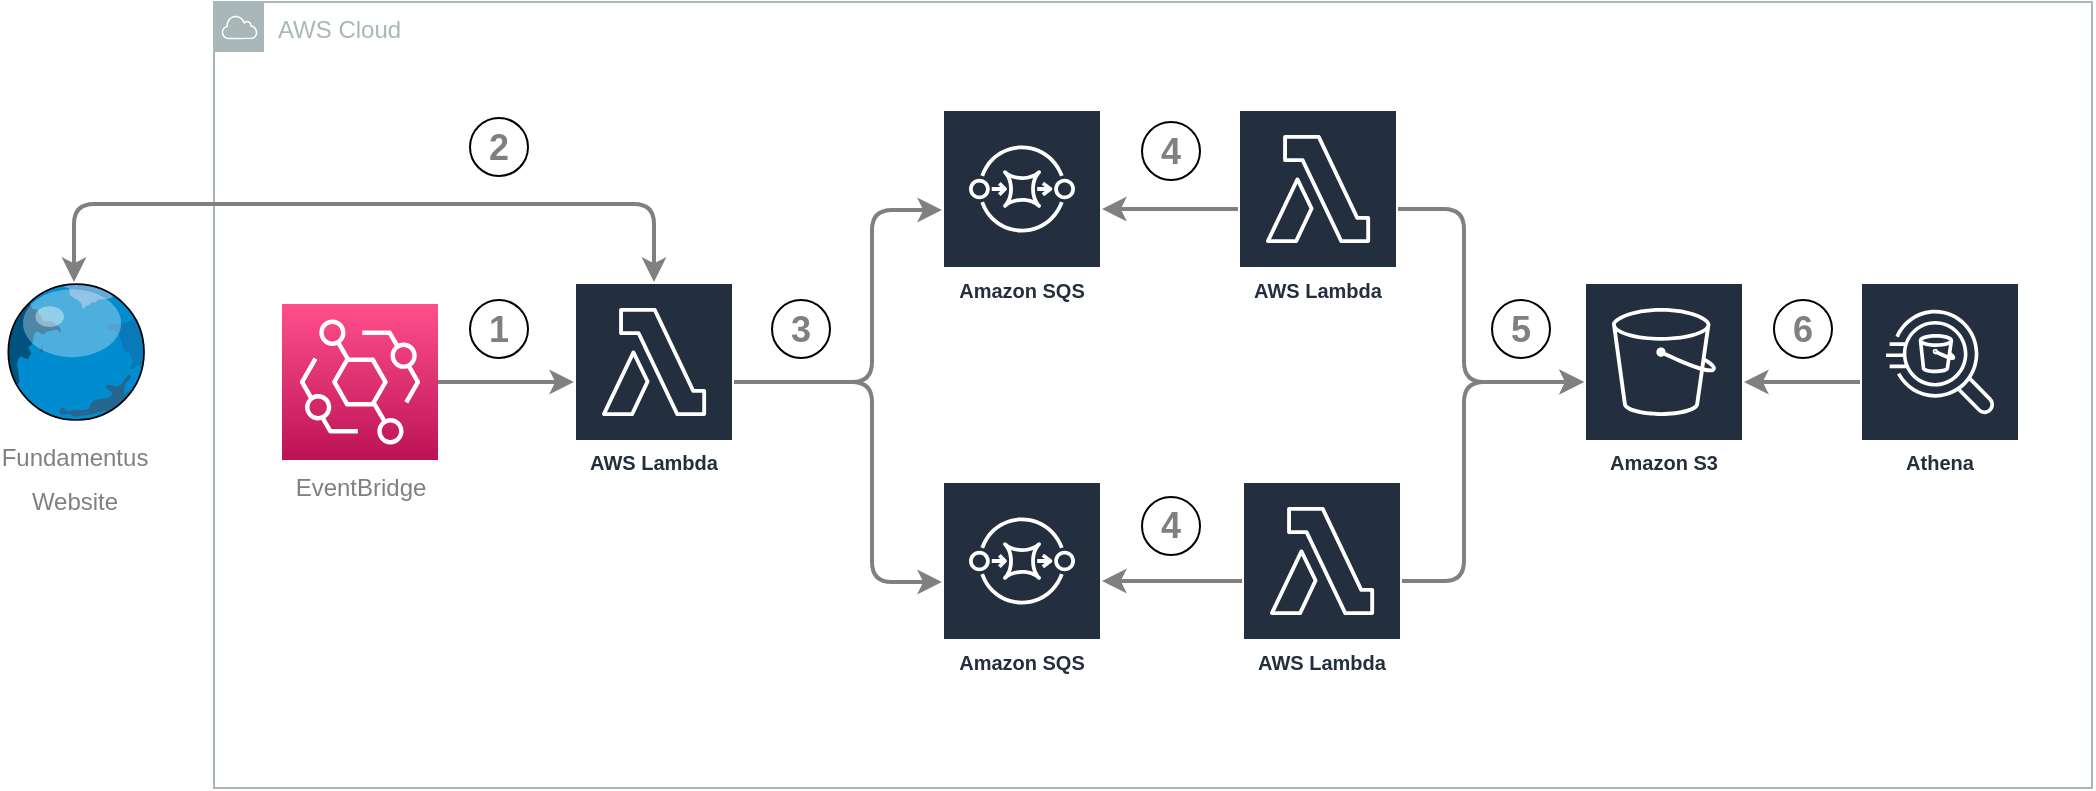 <mxfile>
    <diagram name="mvp-sor" id="QcfjFlC14eD7CDKg3b7T">
        <mxGraphModel dx="1528" dy="1014" grid="0" gridSize="10" guides="1" tooltips="1" connect="1" arrows="1" fold="1" page="0" pageScale="1" pageWidth="850" pageHeight="1100" math="0" shadow="0">
            <root>
                <mxCell id="0"/>
                <mxCell id="1" parent="0"/>
                <mxCell id="39" value="AWS Cloud" style="sketch=0;outlineConnect=0;gradientColor=none;html=1;whiteSpace=wrap;fontSize=12;fontStyle=0;shape=mxgraph.aws4.group;grIcon=mxgraph.aws4.group_aws_cloud;strokeColor=#AAB7B8;fillColor=none;verticalAlign=top;align=left;spacingLeft=30;fontColor=#AAB7B8;dashed=0;" parent="1" vertex="1">
                    <mxGeometry x="-70" y="-108" width="939" height="393" as="geometry"/>
                </mxCell>
                <mxCell id="24" style="edgeStyle=orthogonalEdgeStyle;curved=1;html=1;strokeColor=#808080;strokeWidth=2;" parent="1" source="7" target="8" edge="1">
                    <mxGeometry relative="1" as="geometry"/>
                </mxCell>
                <mxCell id="7" value="&lt;font color=&quot;#808080&quot;&gt;EventBridge&lt;/font&gt;" style="sketch=0;points=[[0,0,0],[0.25,0,0],[0.5,0,0],[0.75,0,0],[1,0,0],[0,1,0],[0.25,1,0],[0.5,1,0],[0.75,1,0],[1,1,0],[0,0.25,0],[0,0.5,0],[0,0.75,0],[1,0.25,0],[1,0.5,0],[1,0.75,0]];outlineConnect=0;fontColor=#232F3E;gradientColor=#FF4F8B;gradientDirection=north;fillColor=#BC1356;strokeColor=#ffffff;dashed=0;verticalLabelPosition=bottom;verticalAlign=top;align=center;html=1;fontSize=12;fontStyle=0;aspect=fixed;shape=mxgraph.aws4.resourceIcon;resIcon=mxgraph.aws4.eventbridge;" parent="1" vertex="1">
                    <mxGeometry x="-36" y="43" width="78" height="78" as="geometry"/>
                </mxCell>
                <mxCell id="17" style="edgeStyle=orthogonalEdgeStyle;html=1;strokeColor=#808080;strokeWidth=2;" parent="1" source="8" target="9" edge="1">
                    <mxGeometry relative="1" as="geometry">
                        <Array as="points">
                            <mxPoint x="259" y="82"/>
                            <mxPoint x="259" y="-4"/>
                        </Array>
                    </mxGeometry>
                </mxCell>
                <mxCell id="18" style="edgeStyle=orthogonalEdgeStyle;html=1;strokeColor=#808080;strokeWidth=2;" parent="1" source="8" target="10" edge="1">
                    <mxGeometry relative="1" as="geometry">
                        <Array as="points">
                            <mxPoint x="259" y="82"/>
                            <mxPoint x="259" y="182"/>
                        </Array>
                    </mxGeometry>
                </mxCell>
                <mxCell id="40" style="edgeStyle=orthogonalEdgeStyle;html=1;strokeColor=#808080;strokeWidth=2;fontSize=12;fontColor=#808080;startArrow=classic;startFill=1;" parent="1" source="8" target="37" edge="1">
                    <mxGeometry relative="1" as="geometry">
                        <Array as="points">
                            <mxPoint x="150" y="-7"/>
                            <mxPoint x="-140" y="-7"/>
                        </Array>
                    </mxGeometry>
                </mxCell>
                <mxCell id="8" value="AWS Lambda" style="sketch=0;outlineConnect=0;fontColor=#232F3E;gradientColor=none;strokeColor=#ffffff;fillColor=#232F3E;dashed=0;verticalLabelPosition=middle;verticalAlign=bottom;align=center;html=1;whiteSpace=wrap;fontSize=10;fontStyle=1;spacing=3;shape=mxgraph.aws4.productIcon;prIcon=mxgraph.aws4.lambda;" parent="1" vertex="1">
                    <mxGeometry x="110" y="32" width="80" height="100" as="geometry"/>
                </mxCell>
                <mxCell id="9" value="Amazon SQS" style="sketch=0;outlineConnect=0;fontColor=#232F3E;gradientColor=none;strokeColor=#ffffff;fillColor=#232F3E;dashed=0;verticalLabelPosition=middle;verticalAlign=bottom;align=center;html=1;whiteSpace=wrap;fontSize=10;fontStyle=1;spacing=3;shape=mxgraph.aws4.productIcon;prIcon=mxgraph.aws4.sqs;" parent="1" vertex="1">
                    <mxGeometry x="294" y="-54.5" width="80" height="100" as="geometry"/>
                </mxCell>
                <mxCell id="10" value="Amazon SQS" style="sketch=0;outlineConnect=0;fontColor=#232F3E;gradientColor=none;strokeColor=#ffffff;fillColor=#232F3E;dashed=0;verticalLabelPosition=middle;verticalAlign=bottom;align=center;html=1;whiteSpace=wrap;fontSize=10;fontStyle=1;spacing=3;shape=mxgraph.aws4.productIcon;prIcon=mxgraph.aws4.sqs;" parent="1" vertex="1">
                    <mxGeometry x="294" y="131.5" width="80" height="100" as="geometry"/>
                </mxCell>
                <mxCell id="21" style="edgeStyle=orthogonalEdgeStyle;curved=1;html=1;strokeColor=#808080;strokeWidth=2;" parent="1" source="11" target="10" edge="1">
                    <mxGeometry relative="1" as="geometry"/>
                </mxCell>
                <mxCell id="23" style="edgeStyle=orthogonalEdgeStyle;html=1;strokeColor=#808080;strokeWidth=2;" parent="1" source="11" target="13" edge="1">
                    <mxGeometry relative="1" as="geometry">
                        <Array as="points">
                            <mxPoint x="555" y="181"/>
                            <mxPoint x="555" y="82"/>
                        </Array>
                    </mxGeometry>
                </mxCell>
                <mxCell id="11" value="AWS Lambda" style="sketch=0;outlineConnect=0;fontColor=#232F3E;gradientColor=none;strokeColor=#ffffff;fillColor=#232F3E;dashed=0;verticalLabelPosition=middle;verticalAlign=bottom;align=center;html=1;whiteSpace=wrap;fontSize=10;fontStyle=1;spacing=3;shape=mxgraph.aws4.productIcon;prIcon=mxgraph.aws4.lambda;" parent="1" vertex="1">
                    <mxGeometry x="444" y="131.5" width="80" height="100" as="geometry"/>
                </mxCell>
                <mxCell id="20" style="edgeStyle=orthogonalEdgeStyle;curved=1;html=1;strokeColor=#808080;strokeWidth=2;" parent="1" source="12" target="9" edge="1">
                    <mxGeometry relative="1" as="geometry"/>
                </mxCell>
                <mxCell id="22" style="edgeStyle=orthogonalEdgeStyle;html=1;strokeColor=#808080;strokeWidth=2;" parent="1" source="12" target="13" edge="1">
                    <mxGeometry relative="1" as="geometry">
                        <Array as="points">
                            <mxPoint x="555" y="-5"/>
                            <mxPoint x="555" y="82"/>
                        </Array>
                    </mxGeometry>
                </mxCell>
                <mxCell id="12" value="AWS Lambda" style="sketch=0;outlineConnect=0;fontColor=#232F3E;gradientColor=none;strokeColor=#ffffff;fillColor=#232F3E;dashed=0;verticalLabelPosition=middle;verticalAlign=bottom;align=center;html=1;whiteSpace=wrap;fontSize=10;fontStyle=1;spacing=3;shape=mxgraph.aws4.productIcon;prIcon=mxgraph.aws4.lambda;" parent="1" vertex="1">
                    <mxGeometry x="442" y="-54.5" width="80" height="100" as="geometry"/>
                </mxCell>
                <mxCell id="13" value="Amazon S3" style="sketch=0;outlineConnect=0;fontColor=#232F3E;gradientColor=none;strokeColor=#ffffff;fillColor=#232F3E;dashed=0;verticalLabelPosition=middle;verticalAlign=bottom;align=center;html=1;whiteSpace=wrap;fontSize=10;fontStyle=1;spacing=3;shape=mxgraph.aws4.productIcon;prIcon=mxgraph.aws4.s3;" parent="1" vertex="1">
                    <mxGeometry x="615" y="32" width="80" height="100" as="geometry"/>
                </mxCell>
                <mxCell id="26" style="edgeStyle=orthogonalEdgeStyle;curved=1;html=1;strokeColor=#808080;strokeWidth=2;" parent="1" source="14" target="13" edge="1">
                    <mxGeometry relative="1" as="geometry"/>
                </mxCell>
                <mxCell id="14" value="Athena" style="sketch=0;outlineConnect=0;fontColor=#232F3E;gradientColor=none;strokeColor=#ffffff;fillColor=#232F3E;dashed=0;verticalLabelPosition=middle;verticalAlign=bottom;align=center;html=1;whiteSpace=wrap;fontSize=10;fontStyle=1;spacing=3;shape=mxgraph.aws4.productIcon;prIcon=mxgraph.aws4.athena;" parent="1" vertex="1">
                    <mxGeometry x="753" y="32" width="80" height="100" as="geometry"/>
                </mxCell>
                <mxCell id="29" value="&lt;b&gt;&lt;font style=&quot;font-size: 18px;&quot;&gt;1&lt;/font&gt;&lt;/b&gt;" style="ellipse;whiteSpace=wrap;html=1;aspect=fixed;fontColor=#808080;" parent="1" vertex="1">
                    <mxGeometry x="58" y="41" width="29" height="29" as="geometry"/>
                </mxCell>
                <mxCell id="32" value="&lt;b&gt;&lt;font style=&quot;font-size: 18px;&quot;&gt;3&lt;/font&gt;&lt;/b&gt;" style="ellipse;whiteSpace=wrap;html=1;aspect=fixed;fontColor=#808080;" parent="1" vertex="1">
                    <mxGeometry x="209" y="41" width="29" height="29" as="geometry"/>
                </mxCell>
                <mxCell id="33" value="&lt;b&gt;&lt;font style=&quot;font-size: 18px;&quot;&gt;4&lt;/font&gt;&lt;/b&gt;" style="ellipse;whiteSpace=wrap;html=1;aspect=fixed;fontColor=#808080;" parent="1" vertex="1">
                    <mxGeometry x="394" y="-48" width="29" height="29" as="geometry"/>
                </mxCell>
                <mxCell id="34" value="&lt;b&gt;&lt;font style=&quot;font-size: 18px;&quot;&gt;5&lt;/font&gt;&lt;/b&gt;" style="ellipse;whiteSpace=wrap;html=1;aspect=fixed;fontColor=#808080;" parent="1" vertex="1">
                    <mxGeometry x="569" y="41" width="29" height="29" as="geometry"/>
                </mxCell>
                <mxCell id="35" value="&lt;b&gt;&lt;font style=&quot;font-size: 18px;&quot;&gt;6&lt;/font&gt;&lt;/b&gt;" style="ellipse;whiteSpace=wrap;html=1;aspect=fixed;fontColor=#808080;" parent="1" vertex="1">
                    <mxGeometry x="710" y="41" width="29" height="29" as="geometry"/>
                </mxCell>
                <mxCell id="37" value="&lt;font style=&quot;font-size: 12px;&quot;&gt;Fundamentus&lt;br&gt;Website&lt;br&gt;&lt;/font&gt;" style="verticalLabelPosition=bottom;sketch=0;aspect=fixed;html=1;verticalAlign=top;strokeColor=none;align=center;outlineConnect=0;shape=mxgraph.citrix.globe;fontSize=18;fontColor=#808080;" parent="1" vertex="1">
                    <mxGeometry x="-176" y="32" width="72.22" height="69" as="geometry"/>
                </mxCell>
                <mxCell id="41" value="&lt;b&gt;&lt;font style=&quot;font-size: 18px;&quot;&gt;2&lt;/font&gt;&lt;/b&gt;" style="ellipse;whiteSpace=wrap;html=1;aspect=fixed;fontColor=#808080;" parent="1" vertex="1">
                    <mxGeometry x="58" y="-50" width="29" height="29" as="geometry"/>
                </mxCell>
                <mxCell id="46" value="&lt;b&gt;&lt;font style=&quot;font-size: 18px;&quot;&gt;4&lt;/font&gt;&lt;/b&gt;" style="ellipse;whiteSpace=wrap;html=1;aspect=fixed;fontColor=#808080;" parent="1" vertex="1">
                    <mxGeometry x="394" y="139.5" width="29" height="29" as="geometry"/>
                </mxCell>
            </root>
        </mxGraphModel>
    </diagram>
</mxfile>